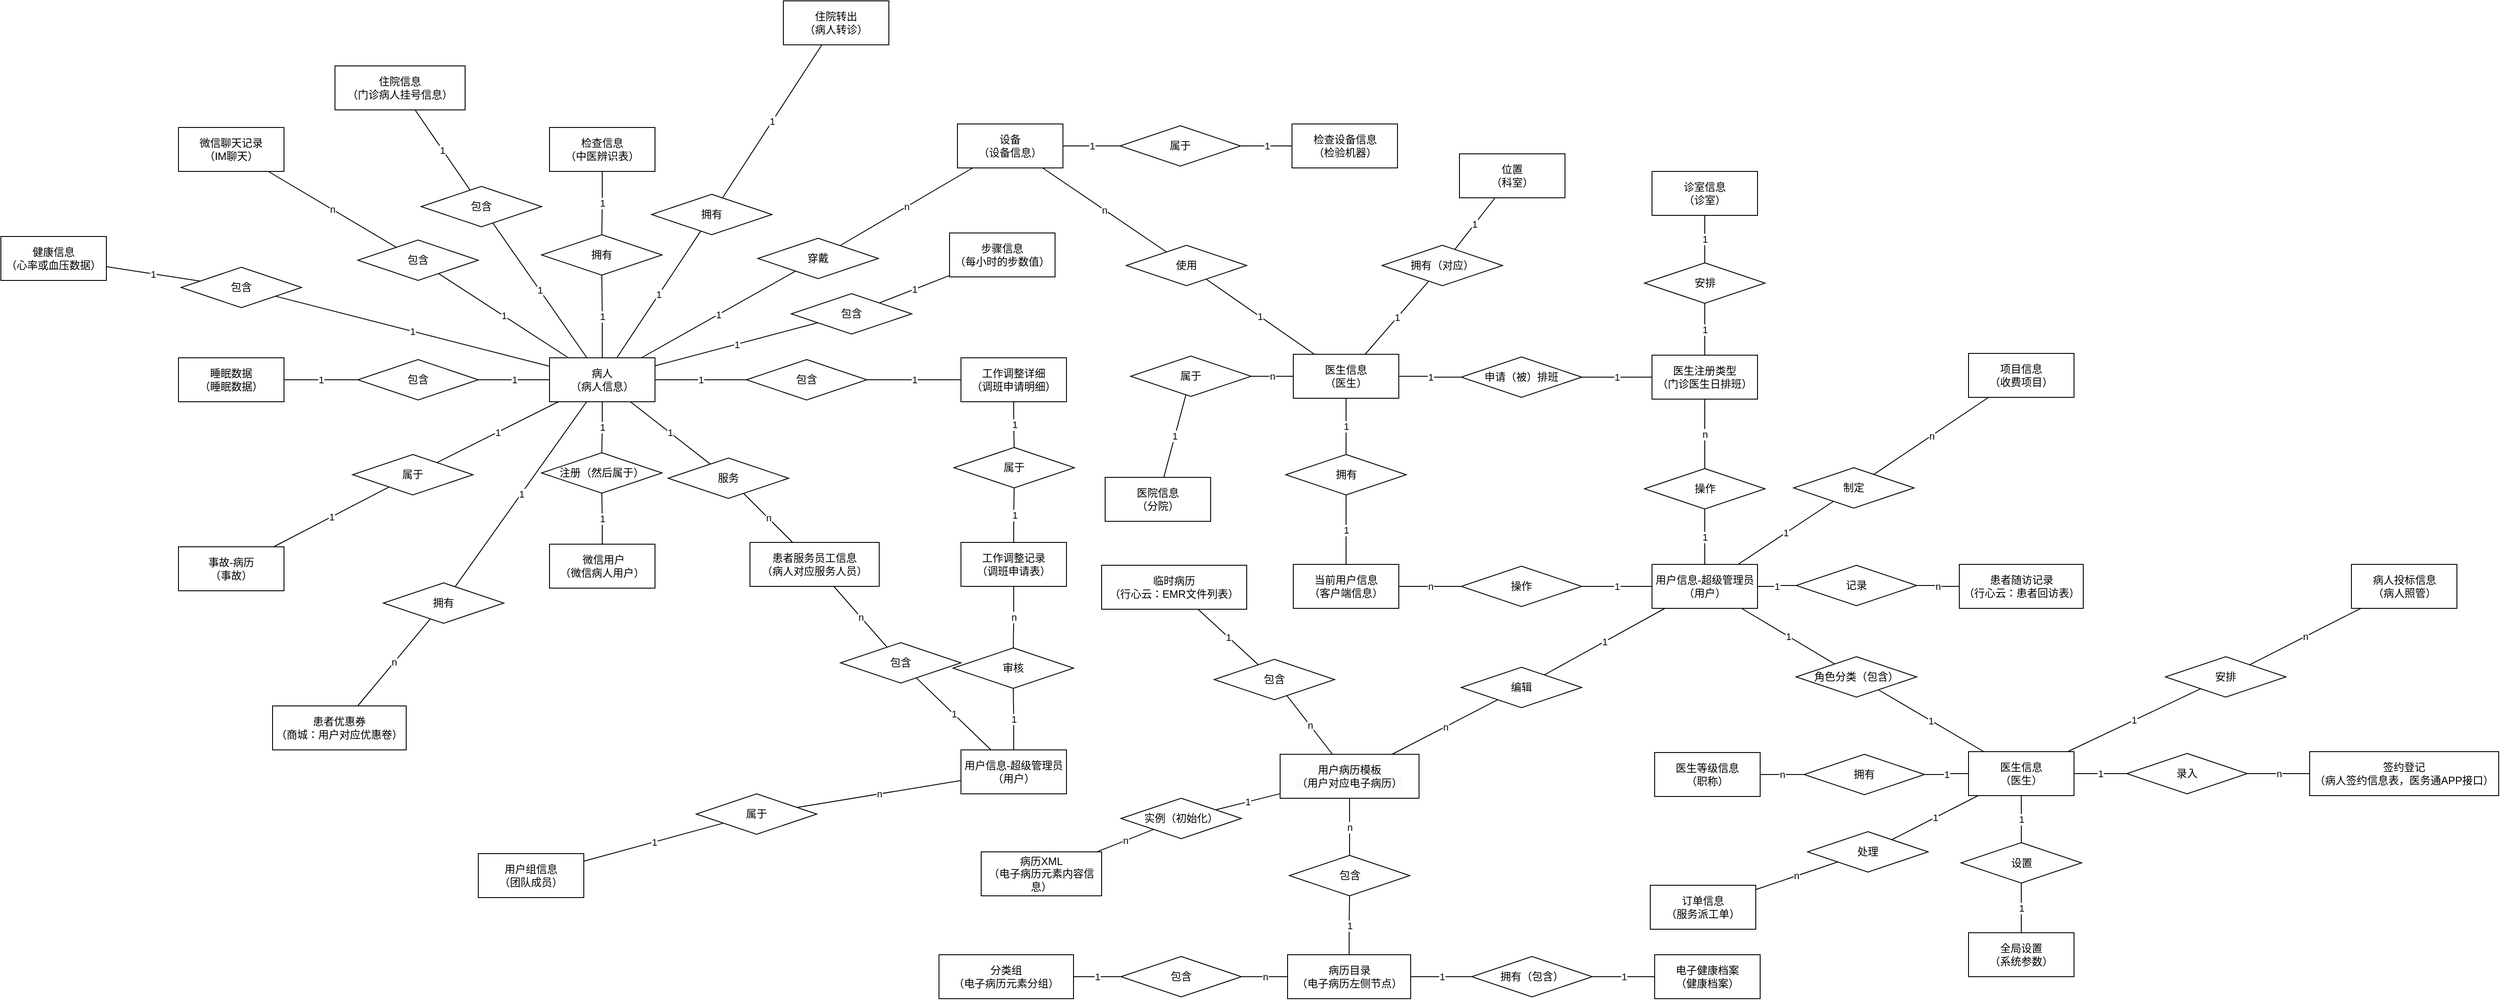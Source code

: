 <mxfile version="24.7.4">
  <diagram name="第 1 页" id="78033s9l0AK3vR_pznim">
    <mxGraphModel dx="4555" dy="3016" grid="0" gridSize="10" guides="1" tooltips="1" connect="1" arrows="1" fold="1" page="1" pageScale="1" pageWidth="827" pageHeight="1169" math="0" shadow="0">
      <root>
        <mxCell id="0" />
        <mxCell id="1" parent="0" />
        <mxCell id="rbatr0RZPFqrajTzZ2mt-5" value="1" style="edgeStyle=orthogonalEdgeStyle;rounded=0;orthogonalLoop=1;jettySize=auto;html=1;endArrow=none;endFill=0;" parent="1" source="rbatr0RZPFqrajTzZ2mt-1" target="rbatr0RZPFqrajTzZ2mt-4" edge="1">
          <mxGeometry relative="1" as="geometry" />
        </mxCell>
        <mxCell id="rbatr0RZPFqrajTzZ2mt-10" value="1" style="edgeStyle=orthogonalEdgeStyle;rounded=0;orthogonalLoop=1;jettySize=auto;html=1;endArrow=none;endFill=0;" parent="1" source="rbatr0RZPFqrajTzZ2mt-1" target="rbatr0RZPFqrajTzZ2mt-9" edge="1">
          <mxGeometry relative="1" as="geometry" />
        </mxCell>
        <mxCell id="rbatr0RZPFqrajTzZ2mt-14" value="1" style="edgeStyle=orthogonalEdgeStyle;rounded=0;orthogonalLoop=1;jettySize=auto;html=1;endArrow=none;endFill=0;" parent="1" source="rbatr0RZPFqrajTzZ2mt-1" target="rbatr0RZPFqrajTzZ2mt-13" edge="1">
          <mxGeometry relative="1" as="geometry" />
        </mxCell>
        <mxCell id="rbatr0RZPFqrajTzZ2mt-19" value="1" style="rounded=0;orthogonalLoop=1;jettySize=auto;html=1;endArrow=none;endFill=0;" parent="1" source="rbatr0RZPFqrajTzZ2mt-1" target="rbatr0RZPFqrajTzZ2mt-18" edge="1">
          <mxGeometry relative="1" as="geometry" />
        </mxCell>
        <mxCell id="5QvbpYxqVvDE7Awgv5K5-99" value="1" style="rounded=0;orthogonalLoop=1;jettySize=auto;html=1;endArrow=none;endFill=0;" edge="1" parent="1" source="rbatr0RZPFqrajTzZ2mt-1" target="5QvbpYxqVvDE7Awgv5K5-98">
          <mxGeometry relative="1" as="geometry" />
        </mxCell>
        <mxCell id="rbatr0RZPFqrajTzZ2mt-1" value="&lt;div&gt;&lt;span style=&quot;background-color: initial;&quot;&gt;医生信息&lt;/span&gt;&lt;/div&gt;&lt;div&gt;（医生）&lt;/div&gt;" style="rounded=0;whiteSpace=wrap;html=1;" parent="1" vertex="1">
          <mxGeometry x="-681" y="-711" width="120" height="50" as="geometry" />
        </mxCell>
        <mxCell id="rbatr0RZPFqrajTzZ2mt-3" value="签约登记&lt;div&gt;（病人签约信息表，医务通APP接口）&lt;/div&gt;" style="rounded=0;whiteSpace=wrap;html=1;" parent="1" vertex="1">
          <mxGeometry x="-293" y="-711" width="215" height="50" as="geometry" />
        </mxCell>
        <mxCell id="rbatr0RZPFqrajTzZ2mt-6" value="n" style="edgeStyle=orthogonalEdgeStyle;rounded=0;orthogonalLoop=1;jettySize=auto;html=1;endArrow=none;endFill=0;" parent="1" source="rbatr0RZPFqrajTzZ2mt-4" target="rbatr0RZPFqrajTzZ2mt-3" edge="1">
          <mxGeometry relative="1" as="geometry" />
        </mxCell>
        <mxCell id="rbatr0RZPFqrajTzZ2mt-4" value="录入" style="rhombus;whiteSpace=wrap;html=1;" parent="1" vertex="1">
          <mxGeometry x="-501" y="-709" width="137" height="46" as="geometry" />
        </mxCell>
        <mxCell id="rbatr0RZPFqrajTzZ2mt-8" value="全局设置&lt;div&gt;（系统参数）&lt;/div&gt;" style="rounded=0;whiteSpace=wrap;html=1;" parent="1" vertex="1">
          <mxGeometry x="-681" y="-505" width="120" height="50" as="geometry" />
        </mxCell>
        <mxCell id="rbatr0RZPFqrajTzZ2mt-11" value="1" style="edgeStyle=orthogonalEdgeStyle;rounded=0;orthogonalLoop=1;jettySize=auto;html=1;endArrow=none;endFill=0;" parent="1" source="rbatr0RZPFqrajTzZ2mt-9" target="rbatr0RZPFqrajTzZ2mt-8" edge="1">
          <mxGeometry relative="1" as="geometry" />
        </mxCell>
        <mxCell id="rbatr0RZPFqrajTzZ2mt-9" value="设置" style="rhombus;whiteSpace=wrap;html=1;" parent="1" vertex="1">
          <mxGeometry x="-689.5" y="-607.5" width="137" height="46" as="geometry" />
        </mxCell>
        <mxCell id="rbatr0RZPFqrajTzZ2mt-12" value="医生等级信息&lt;div&gt;（职称）&lt;/div&gt;" style="rounded=0;whiteSpace=wrap;html=1;" parent="1" vertex="1">
          <mxGeometry x="-1038" y="-710" width="120" height="50" as="geometry" />
        </mxCell>
        <mxCell id="rbatr0RZPFqrajTzZ2mt-15" value="n" style="edgeStyle=orthogonalEdgeStyle;rounded=0;orthogonalLoop=1;jettySize=auto;html=1;endArrow=none;endFill=0;" parent="1" source="rbatr0RZPFqrajTzZ2mt-13" target="rbatr0RZPFqrajTzZ2mt-12" edge="1">
          <mxGeometry relative="1" as="geometry" />
        </mxCell>
        <mxCell id="rbatr0RZPFqrajTzZ2mt-13" value="拥有" style="rhombus;whiteSpace=wrap;html=1;" parent="1" vertex="1">
          <mxGeometry x="-868" y="-708" width="137" height="46" as="geometry" />
        </mxCell>
        <mxCell id="rbatr0RZPFqrajTzZ2mt-20" value="n" style="rounded=0;orthogonalLoop=1;jettySize=auto;html=1;endArrow=none;endFill=0;" parent="1" source="rbatr0RZPFqrajTzZ2mt-17" target="rbatr0RZPFqrajTzZ2mt-18" edge="1">
          <mxGeometry relative="1" as="geometry" />
        </mxCell>
        <mxCell id="rbatr0RZPFqrajTzZ2mt-17" value="病人投标信息&lt;div&gt;（病人照管）&lt;/div&gt;" style="rounded=0;whiteSpace=wrap;html=1;" parent="1" vertex="1">
          <mxGeometry x="-245.5" y="-924" width="120" height="50" as="geometry" />
        </mxCell>
        <mxCell id="rbatr0RZPFqrajTzZ2mt-18" value="安排" style="rhombus;whiteSpace=wrap;html=1;" parent="1" vertex="1">
          <mxGeometry x="-457" y="-819" width="137" height="46" as="geometry" />
        </mxCell>
        <mxCell id="rbatr0RZPFqrajTzZ2mt-23" value="1" style="rounded=0;orthogonalLoop=1;jettySize=auto;html=1;endArrow=none;endFill=0;" parent="1" source="rbatr0RZPFqrajTzZ2mt-21" target="rbatr0RZPFqrajTzZ2mt-22" edge="1">
          <mxGeometry relative="1" as="geometry" />
        </mxCell>
        <mxCell id="rbatr0RZPFqrajTzZ2mt-27" value="1" style="edgeStyle=orthogonalEdgeStyle;rounded=0;orthogonalLoop=1;jettySize=auto;html=1;endArrow=none;endFill=0;" parent="1" source="rbatr0RZPFqrajTzZ2mt-21" target="rbatr0RZPFqrajTzZ2mt-26" edge="1">
          <mxGeometry relative="1" as="geometry" />
        </mxCell>
        <mxCell id="rbatr0RZPFqrajTzZ2mt-35" value="1" style="edgeStyle=orthogonalEdgeStyle;rounded=0;orthogonalLoop=1;jettySize=auto;html=1;endArrow=none;endFill=0;" parent="1" source="rbatr0RZPFqrajTzZ2mt-21" target="rbatr0RZPFqrajTzZ2mt-34" edge="1">
          <mxGeometry relative="1" as="geometry" />
        </mxCell>
        <mxCell id="rbatr0RZPFqrajTzZ2mt-47" value="1" style="rounded=0;orthogonalLoop=1;jettySize=auto;html=1;endArrow=none;endFill=0;" parent="1" source="rbatr0RZPFqrajTzZ2mt-21" target="rbatr0RZPFqrajTzZ2mt-46" edge="1">
          <mxGeometry relative="1" as="geometry" />
        </mxCell>
        <mxCell id="rbatr0RZPFqrajTzZ2mt-51" value="1" style="rounded=0;orthogonalLoop=1;jettySize=auto;html=1;endArrow=none;endFill=0;" parent="1" source="rbatr0RZPFqrajTzZ2mt-21" target="rbatr0RZPFqrajTzZ2mt-50" edge="1">
          <mxGeometry relative="1" as="geometry" />
        </mxCell>
        <mxCell id="rbatr0RZPFqrajTzZ2mt-68" value="1" style="edgeStyle=orthogonalEdgeStyle;rounded=0;orthogonalLoop=1;jettySize=auto;html=1;endArrow=none;endFill=0;" parent="1" source="rbatr0RZPFqrajTzZ2mt-21" target="rbatr0RZPFqrajTzZ2mt-67" edge="1">
          <mxGeometry relative="1" as="geometry" />
        </mxCell>
        <mxCell id="rbatr0RZPFqrajTzZ2mt-21" value="用户信息-超级管理员&lt;div&gt;（用户）&lt;/div&gt;" style="rounded=0;whiteSpace=wrap;html=1;" parent="1" vertex="1">
          <mxGeometry x="-1041" y="-924" width="120" height="50" as="geometry" />
        </mxCell>
        <mxCell id="rbatr0RZPFqrajTzZ2mt-24" value="1" style="rounded=0;orthogonalLoop=1;jettySize=auto;html=1;endArrow=none;endFill=0;" parent="1" source="rbatr0RZPFqrajTzZ2mt-22" target="rbatr0RZPFqrajTzZ2mt-1" edge="1">
          <mxGeometry relative="1" as="geometry" />
        </mxCell>
        <mxCell id="rbatr0RZPFqrajTzZ2mt-22" value="角色分类（包含）" style="rhombus;whiteSpace=wrap;html=1;" parent="1" vertex="1">
          <mxGeometry x="-877" y="-819" width="137" height="46" as="geometry" />
        </mxCell>
        <mxCell id="rbatr0RZPFqrajTzZ2mt-28" value="n" style="edgeStyle=orthogonalEdgeStyle;rounded=0;orthogonalLoop=1;jettySize=auto;html=1;endArrow=none;endFill=0;" parent="1" source="rbatr0RZPFqrajTzZ2mt-25" target="rbatr0RZPFqrajTzZ2mt-26" edge="1">
          <mxGeometry relative="1" as="geometry" />
        </mxCell>
        <mxCell id="rbatr0RZPFqrajTzZ2mt-25" value="当前用户信息&lt;div&gt;（客户端信息）&lt;/div&gt;" style="rounded=0;whiteSpace=wrap;html=1;" parent="1" vertex="1">
          <mxGeometry x="-1449" y="-924" width="120" height="50" as="geometry" />
        </mxCell>
        <mxCell id="rbatr0RZPFqrajTzZ2mt-26" value="操作" style="rhombus;whiteSpace=wrap;html=1;" parent="1" vertex="1">
          <mxGeometry x="-1258" y="-922" width="137" height="46" as="geometry" />
        </mxCell>
        <mxCell id="rbatr0RZPFqrajTzZ2mt-31" value="1" style="edgeStyle=orthogonalEdgeStyle;rounded=0;orthogonalLoop=1;jettySize=auto;html=1;endArrow=none;endFill=0;" parent="1" source="rbatr0RZPFqrajTzZ2mt-29" target="rbatr0RZPFqrajTzZ2mt-30" edge="1">
          <mxGeometry relative="1" as="geometry" />
        </mxCell>
        <mxCell id="rbatr0RZPFqrajTzZ2mt-38" value="1" style="edgeStyle=orthogonalEdgeStyle;rounded=0;orthogonalLoop=1;jettySize=auto;html=1;endArrow=none;endFill=0;" parent="1" source="rbatr0RZPFqrajTzZ2mt-29" target="rbatr0RZPFqrajTzZ2mt-37" edge="1">
          <mxGeometry relative="1" as="geometry" />
        </mxCell>
        <mxCell id="5QvbpYxqVvDE7Awgv5K5-29" value="1" style="rounded=0;orthogonalLoop=1;jettySize=auto;html=1;endArrow=none;endFill=0;" edge="1" parent="1" source="rbatr0RZPFqrajTzZ2mt-29" target="5QvbpYxqVvDE7Awgv5K5-28">
          <mxGeometry relative="1" as="geometry" />
        </mxCell>
        <mxCell id="5QvbpYxqVvDE7Awgv5K5-65" value="1" style="rounded=0;orthogonalLoop=1;jettySize=auto;html=1;endArrow=none;endFill=0;" edge="1" parent="1" source="rbatr0RZPFqrajTzZ2mt-29" target="5QvbpYxqVvDE7Awgv5K5-64">
          <mxGeometry relative="1" as="geometry" />
        </mxCell>
        <mxCell id="rbatr0RZPFqrajTzZ2mt-29" value="&lt;div&gt;&lt;span style=&quot;background-color: initial;&quot;&gt;医生信息&lt;/span&gt;&lt;/div&gt;&lt;div&gt;（医生）&lt;/div&gt;" style="rounded=0;whiteSpace=wrap;html=1;" parent="1" vertex="1">
          <mxGeometry x="-1449" y="-1163" width="120" height="50" as="geometry" />
        </mxCell>
        <mxCell id="rbatr0RZPFqrajTzZ2mt-32" value="1" style="edgeStyle=orthogonalEdgeStyle;rounded=0;orthogonalLoop=1;jettySize=auto;html=1;endArrow=none;endFill=0;" parent="1" source="rbatr0RZPFqrajTzZ2mt-30" target="rbatr0RZPFqrajTzZ2mt-25" edge="1">
          <mxGeometry relative="1" as="geometry" />
        </mxCell>
        <mxCell id="rbatr0RZPFqrajTzZ2mt-30" value="拥有" style="rhombus;whiteSpace=wrap;html=1;" parent="1" vertex="1">
          <mxGeometry x="-1457.5" y="-1049" width="137" height="46" as="geometry" />
        </mxCell>
        <mxCell id="rbatr0RZPFqrajTzZ2mt-36" value="n" style="edgeStyle=orthogonalEdgeStyle;rounded=0;orthogonalLoop=1;jettySize=auto;html=1;endArrow=none;endFill=0;" parent="1" source="rbatr0RZPFqrajTzZ2mt-33" target="rbatr0RZPFqrajTzZ2mt-34" edge="1">
          <mxGeometry relative="1" as="geometry" />
        </mxCell>
        <mxCell id="rbatr0RZPFqrajTzZ2mt-40" value="1" style="edgeStyle=orthogonalEdgeStyle;rounded=0;orthogonalLoop=1;jettySize=auto;html=1;endArrow=none;endFill=0;" parent="1" source="rbatr0RZPFqrajTzZ2mt-33" target="rbatr0RZPFqrajTzZ2mt-37" edge="1">
          <mxGeometry relative="1" as="geometry" />
        </mxCell>
        <mxCell id="rbatr0RZPFqrajTzZ2mt-43" value="1" style="edgeStyle=orthogonalEdgeStyle;rounded=0;orthogonalLoop=1;jettySize=auto;html=1;endArrow=none;endFill=0;" parent="1" source="rbatr0RZPFqrajTzZ2mt-33" target="rbatr0RZPFqrajTzZ2mt-42" edge="1">
          <mxGeometry relative="1" as="geometry" />
        </mxCell>
        <mxCell id="rbatr0RZPFqrajTzZ2mt-33" value="医生注册类型&lt;div&gt;（门诊医生日排班）&lt;/div&gt;" style="rounded=0;whiteSpace=wrap;html=1;" parent="1" vertex="1">
          <mxGeometry x="-1041" y="-1162" width="120" height="50" as="geometry" />
        </mxCell>
        <mxCell id="rbatr0RZPFqrajTzZ2mt-34" value="操作" style="rhombus;whiteSpace=wrap;html=1;" parent="1" vertex="1">
          <mxGeometry x="-1049.5" y="-1033" width="137" height="46" as="geometry" />
        </mxCell>
        <mxCell id="rbatr0RZPFqrajTzZ2mt-37" value="申请（被）排班" style="rhombus;whiteSpace=wrap;html=1;" parent="1" vertex="1">
          <mxGeometry x="-1258" y="-1160" width="137" height="46" as="geometry" />
        </mxCell>
        <mxCell id="rbatr0RZPFqrajTzZ2mt-44" value="1" style="edgeStyle=orthogonalEdgeStyle;rounded=0;orthogonalLoop=1;jettySize=auto;html=1;endArrow=none;endFill=0;" parent="1" source="rbatr0RZPFqrajTzZ2mt-41" target="rbatr0RZPFqrajTzZ2mt-42" edge="1">
          <mxGeometry relative="1" as="geometry" />
        </mxCell>
        <mxCell id="rbatr0RZPFqrajTzZ2mt-41" value="诊室信息&lt;div&gt;（诊室）&lt;/div&gt;" style="rounded=0;whiteSpace=wrap;html=1;" parent="1" vertex="1">
          <mxGeometry x="-1041" y="-1371" width="120" height="50" as="geometry" />
        </mxCell>
        <mxCell id="rbatr0RZPFqrajTzZ2mt-42" value="安排" style="rhombus;whiteSpace=wrap;html=1;" parent="1" vertex="1">
          <mxGeometry x="-1049.5" y="-1267" width="137" height="46" as="geometry" />
        </mxCell>
        <mxCell id="rbatr0RZPFqrajTzZ2mt-48" value="n" style="rounded=0;orthogonalLoop=1;jettySize=auto;html=1;endArrow=none;endFill=0;" parent="1" source="rbatr0RZPFqrajTzZ2mt-45" target="rbatr0RZPFqrajTzZ2mt-46" edge="1">
          <mxGeometry relative="1" as="geometry" />
        </mxCell>
        <mxCell id="rbatr0RZPFqrajTzZ2mt-45" value=" 项目信息&lt;div&gt;（收费项目）&lt;/div&gt;" style="rounded=0;whiteSpace=wrap;html=1;" parent="1" vertex="1">
          <mxGeometry x="-681" y="-1164" width="120" height="50" as="geometry" />
        </mxCell>
        <mxCell id="rbatr0RZPFqrajTzZ2mt-46" value="制定" style="rhombus;whiteSpace=wrap;html=1;" parent="1" vertex="1">
          <mxGeometry x="-880" y="-1034" width="137" height="46" as="geometry" />
        </mxCell>
        <mxCell id="rbatr0RZPFqrajTzZ2mt-57" value="n" style="edgeStyle=orthogonalEdgeStyle;rounded=0;orthogonalLoop=1;jettySize=auto;html=1;endArrow=none;endFill=0;" parent="1" source="rbatr0RZPFqrajTzZ2mt-49" target="rbatr0RZPFqrajTzZ2mt-55" edge="1">
          <mxGeometry relative="1" as="geometry" />
        </mxCell>
        <mxCell id="5QvbpYxqVvDE7Awgv5K5-69" value="1" style="rounded=0;orthogonalLoop=1;jettySize=auto;html=1;endArrow=none;endFill=0;" edge="1" parent="1" source="rbatr0RZPFqrajTzZ2mt-49" target="5QvbpYxqVvDE7Awgv5K5-68">
          <mxGeometry relative="1" as="geometry" />
        </mxCell>
        <mxCell id="rbatr0RZPFqrajTzZ2mt-49" value="&lt;br&gt;&lt;span style=&quot;color: rgb(0, 0, 0); font-family: Helvetica; font-size: 12px; font-style: normal; font-variant-ligatures: normal; font-variant-caps: normal; font-weight: 400; letter-spacing: normal; orphans: 2; text-align: center; text-indent: 0px; text-transform: none; widows: 2; word-spacing: 0px; -webkit-text-stroke-width: 0px; white-space: normal; background-color: rgb(251, 251, 251); text-decoration-thickness: initial; text-decoration-style: initial; text-decoration-color: initial; display: inline !important; float: none;&quot;&gt;&lt;br&gt;&lt;/span&gt;&lt;div&gt;&lt;span style=&quot;color: rgb(0, 0, 0); font-family: Helvetica; font-size: 12px; font-style: normal; font-variant-ligatures: normal; font-variant-caps: normal; font-weight: 400; letter-spacing: normal; orphans: 2; text-align: center; text-indent: 0px; text-transform: none; widows: 2; word-spacing: 0px; -webkit-text-stroke-width: 0px; white-space: normal; background-color: rgb(251, 251, 251); text-decoration-thickness: initial; text-decoration-style: initial; text-decoration-color: initial; display: inline !important; float: none;&quot;&gt;用户病历模板&lt;/span&gt;&lt;div style=&quot;forced-color-adjust: none; color: rgb(0, 0, 0); font-family: Helvetica; font-size: 12px; font-style: normal; font-variant-ligatures: normal; font-variant-caps: normal; font-weight: 400; letter-spacing: normal; orphans: 2; text-align: center; text-indent: 0px; text-transform: none; widows: 2; word-spacing: 0px; -webkit-text-stroke-width: 0px; white-space: normal; background-color: rgb(251, 251, 251); text-decoration-thickness: initial; text-decoration-style: initial; text-decoration-color: initial;&quot;&gt;（用户对应电子病历）&lt;/div&gt;&lt;br&gt;&lt;br&gt;&lt;/div&gt;" style="rounded=0;whiteSpace=wrap;html=1;" parent="1" vertex="1">
          <mxGeometry x="-1464" y="-708" width="158" height="50" as="geometry" />
        </mxCell>
        <mxCell id="rbatr0RZPFqrajTzZ2mt-52" value="n" style="rounded=0;orthogonalLoop=1;jettySize=auto;html=1;endArrow=none;endFill=0;" parent="1" source="rbatr0RZPFqrajTzZ2mt-50" target="rbatr0RZPFqrajTzZ2mt-49" edge="1">
          <mxGeometry relative="1" as="geometry" />
        </mxCell>
        <mxCell id="rbatr0RZPFqrajTzZ2mt-50" value="编辑" style="rhombus;whiteSpace=wrap;html=1;" parent="1" vertex="1">
          <mxGeometry x="-1258" y="-807" width="137" height="46" as="geometry" />
        </mxCell>
        <mxCell id="rbatr0RZPFqrajTzZ2mt-56" value="1" style="edgeStyle=orthogonalEdgeStyle;rounded=0;orthogonalLoop=1;jettySize=auto;html=1;endArrow=none;endFill=0;" parent="1" source="rbatr0RZPFqrajTzZ2mt-53" target="rbatr0RZPFqrajTzZ2mt-55" edge="1">
          <mxGeometry relative="1" as="geometry" />
        </mxCell>
        <mxCell id="rbatr0RZPFqrajTzZ2mt-64" value="1" style="edgeStyle=orthogonalEdgeStyle;rounded=0;orthogonalLoop=1;jettySize=auto;html=1;endArrow=none;endFill=0;" parent="1" source="rbatr0RZPFqrajTzZ2mt-53" target="rbatr0RZPFqrajTzZ2mt-63" edge="1">
          <mxGeometry relative="1" as="geometry" />
        </mxCell>
        <mxCell id="rbatr0RZPFqrajTzZ2mt-53" value="病历目录&lt;div&gt;（电子病历左侧节点）&lt;/div&gt;" style="rounded=0;whiteSpace=wrap;html=1;" parent="1" vertex="1">
          <mxGeometry x="-1455.5" y="-480" width="140" height="50" as="geometry" />
        </mxCell>
        <mxCell id="rbatr0RZPFqrajTzZ2mt-55" value="包含" style="rhombus;whiteSpace=wrap;html=1;" parent="1" vertex="1">
          <mxGeometry x="-1453.5" y="-593" width="137" height="46" as="geometry" />
        </mxCell>
        <mxCell id="rbatr0RZPFqrajTzZ2mt-60" value="1" style="edgeStyle=orthogonalEdgeStyle;rounded=0;orthogonalLoop=1;jettySize=auto;html=1;endArrow=none;endFill=0;" parent="1" source="rbatr0RZPFqrajTzZ2mt-58" target="rbatr0RZPFqrajTzZ2mt-59" edge="1">
          <mxGeometry relative="1" as="geometry" />
        </mxCell>
        <mxCell id="rbatr0RZPFqrajTzZ2mt-58" value="分类组&lt;div&gt;（电子病历元素分组）&lt;/div&gt;" style="rounded=0;whiteSpace=wrap;html=1;" parent="1" vertex="1">
          <mxGeometry x="-1852" y="-480" width="153" height="50" as="geometry" />
        </mxCell>
        <mxCell id="rbatr0RZPFqrajTzZ2mt-61" value="n" style="edgeStyle=orthogonalEdgeStyle;rounded=0;orthogonalLoop=1;jettySize=auto;html=1;endArrow=none;endFill=0;" parent="1" source="rbatr0RZPFqrajTzZ2mt-59" target="rbatr0RZPFqrajTzZ2mt-53" edge="1">
          <mxGeometry relative="1" as="geometry" />
        </mxCell>
        <mxCell id="rbatr0RZPFqrajTzZ2mt-59" value="包含" style="rhombus;whiteSpace=wrap;html=1;" parent="1" vertex="1">
          <mxGeometry x="-1645" y="-478" width="137" height="46" as="geometry" />
        </mxCell>
        <mxCell id="rbatr0RZPFqrajTzZ2mt-62" value="电子健康档案&lt;div&gt;（健康档案）&lt;/div&gt;" style="rounded=0;whiteSpace=wrap;html=1;" parent="1" vertex="1">
          <mxGeometry x="-1038" y="-480" width="120" height="50" as="geometry" />
        </mxCell>
        <mxCell id="rbatr0RZPFqrajTzZ2mt-65" value="1" style="edgeStyle=orthogonalEdgeStyle;rounded=0;orthogonalLoop=1;jettySize=auto;html=1;endArrow=none;endFill=0;" parent="1" source="rbatr0RZPFqrajTzZ2mt-63" target="rbatr0RZPFqrajTzZ2mt-62" edge="1">
          <mxGeometry relative="1" as="geometry" />
        </mxCell>
        <mxCell id="rbatr0RZPFqrajTzZ2mt-63" value="拥有（包含）" style="rhombus;whiteSpace=wrap;html=1;" parent="1" vertex="1">
          <mxGeometry x="-1246" y="-478" width="137" height="46" as="geometry" />
        </mxCell>
        <mxCell id="rbatr0RZPFqrajTzZ2mt-66" value="患者随访记录&lt;div&gt;（行心云：患者回访表）&lt;/div&gt;" style="rounded=0;whiteSpace=wrap;html=1;" parent="1" vertex="1">
          <mxGeometry x="-691.5" y="-924" width="141" height="50" as="geometry" />
        </mxCell>
        <mxCell id="rbatr0RZPFqrajTzZ2mt-69" value="n" style="edgeStyle=orthogonalEdgeStyle;rounded=0;orthogonalLoop=1;jettySize=auto;html=1;endArrow=none;endFill=0;" parent="1" source="rbatr0RZPFqrajTzZ2mt-67" target="rbatr0RZPFqrajTzZ2mt-66" edge="1">
          <mxGeometry relative="1" as="geometry" />
        </mxCell>
        <mxCell id="rbatr0RZPFqrajTzZ2mt-67" value="记录" style="rhombus;whiteSpace=wrap;html=1;" parent="1" vertex="1">
          <mxGeometry x="-877" y="-923" width="137" height="46" as="geometry" />
        </mxCell>
        <mxCell id="5QvbpYxqVvDE7Awgv5K5-5" value="n" style="edgeStyle=orthogonalEdgeStyle;rounded=0;orthogonalLoop=1;jettySize=auto;html=1;endArrow=none;endFill=0;" edge="1" parent="1" source="5QvbpYxqVvDE7Awgv5K5-1" target="5QvbpYxqVvDE7Awgv5K5-3">
          <mxGeometry relative="1" as="geometry" />
        </mxCell>
        <mxCell id="5QvbpYxqVvDE7Awgv5K5-9" value="1" style="edgeStyle=orthogonalEdgeStyle;rounded=0;orthogonalLoop=1;jettySize=auto;html=1;endArrow=none;endFill=0;" edge="1" parent="1" source="5QvbpYxqVvDE7Awgv5K5-1" target="5QvbpYxqVvDE7Awgv5K5-7">
          <mxGeometry relative="1" as="geometry" />
        </mxCell>
        <mxCell id="5QvbpYxqVvDE7Awgv5K5-1" value="工作调整记录&lt;div&gt;（调班申请表）&lt;br&gt;&lt;/div&gt;" style="rounded=0;whiteSpace=wrap;html=1;" vertex="1" parent="1">
          <mxGeometry x="-1827" y="-949" width="120" height="50" as="geometry" />
        </mxCell>
        <mxCell id="5QvbpYxqVvDE7Awgv5K5-4" value="1" style="edgeStyle=orthogonalEdgeStyle;rounded=0;orthogonalLoop=1;jettySize=auto;html=1;endArrow=none;endFill=0;" edge="1" parent="1" source="5QvbpYxqVvDE7Awgv5K5-2" target="5QvbpYxqVvDE7Awgv5K5-3">
          <mxGeometry relative="1" as="geometry" />
        </mxCell>
        <mxCell id="5QvbpYxqVvDE7Awgv5K5-94" value="n" style="rounded=0;orthogonalLoop=1;jettySize=auto;html=1;endArrow=none;endFill=0;" edge="1" parent="1" source="5QvbpYxqVvDE7Awgv5K5-2" target="5QvbpYxqVvDE7Awgv5K5-93">
          <mxGeometry relative="1" as="geometry" />
        </mxCell>
        <mxCell id="5QvbpYxqVvDE7Awgv5K5-2" value="用户信息-超级管理员&lt;div&gt;（用户）&lt;/div&gt;" style="rounded=0;whiteSpace=wrap;html=1;" vertex="1" parent="1">
          <mxGeometry x="-1827" y="-713" width="120" height="50" as="geometry" />
        </mxCell>
        <mxCell id="5QvbpYxqVvDE7Awgv5K5-3" value="审核" style="rhombus;whiteSpace=wrap;html=1;" vertex="1" parent="1">
          <mxGeometry x="-1836" y="-829" width="137" height="46" as="geometry" />
        </mxCell>
        <mxCell id="5QvbpYxqVvDE7Awgv5K5-8" value="1" style="edgeStyle=orthogonalEdgeStyle;rounded=0;orthogonalLoop=1;jettySize=auto;html=1;endArrow=none;endFill=0;" edge="1" parent="1" source="5QvbpYxqVvDE7Awgv5K5-6" target="5QvbpYxqVvDE7Awgv5K5-7">
          <mxGeometry relative="1" as="geometry" />
        </mxCell>
        <mxCell id="5QvbpYxqVvDE7Awgv5K5-12" value="1" style="edgeStyle=orthogonalEdgeStyle;rounded=0;orthogonalLoop=1;jettySize=auto;html=1;endArrow=none;endFill=0;" edge="1" parent="1" source="5QvbpYxqVvDE7Awgv5K5-6" target="5QvbpYxqVvDE7Awgv5K5-11">
          <mxGeometry relative="1" as="geometry" />
        </mxCell>
        <mxCell id="5QvbpYxqVvDE7Awgv5K5-6" value="工作调整详细&lt;div&gt;（调班申请明细）&lt;/div&gt;" style="rounded=0;whiteSpace=wrap;html=1;" vertex="1" parent="1">
          <mxGeometry x="-1827" y="-1159" width="120" height="50" as="geometry" />
        </mxCell>
        <mxCell id="5QvbpYxqVvDE7Awgv5K5-7" value="属于" style="rhombus;whiteSpace=wrap;html=1;" vertex="1" parent="1">
          <mxGeometry x="-1835" y="-1057" width="137" height="46" as="geometry" />
        </mxCell>
        <mxCell id="5QvbpYxqVvDE7Awgv5K5-13" value="1" style="edgeStyle=orthogonalEdgeStyle;rounded=0;orthogonalLoop=1;jettySize=auto;html=1;endArrow=none;endFill=0;" edge="1" parent="1" source="5QvbpYxqVvDE7Awgv5K5-10" target="5QvbpYxqVvDE7Awgv5K5-11">
          <mxGeometry relative="1" as="geometry" />
        </mxCell>
        <mxCell id="5QvbpYxqVvDE7Awgv5K5-17" value="1" style="edgeStyle=orthogonalEdgeStyle;rounded=0;orthogonalLoop=1;jettySize=auto;html=1;endArrow=none;endFill=0;" edge="1" parent="1" source="5QvbpYxqVvDE7Awgv5K5-10" target="5QvbpYxqVvDE7Awgv5K5-15">
          <mxGeometry relative="1" as="geometry" />
        </mxCell>
        <mxCell id="5QvbpYxqVvDE7Awgv5K5-21" value="1" style="edgeStyle=orthogonalEdgeStyle;rounded=0;orthogonalLoop=1;jettySize=auto;html=1;endArrow=none;endFill=0;" edge="1" parent="1" source="5QvbpYxqVvDE7Awgv5K5-10" target="5QvbpYxqVvDE7Awgv5K5-19">
          <mxGeometry relative="1" as="geometry" />
        </mxCell>
        <mxCell id="5QvbpYxqVvDE7Awgv5K5-25" value="1" style="rounded=0;orthogonalLoop=1;jettySize=auto;html=1;endArrow=none;endFill=0;" edge="1" parent="1" source="5QvbpYxqVvDE7Awgv5K5-10" target="5QvbpYxqVvDE7Awgv5K5-24">
          <mxGeometry relative="1" as="geometry" />
        </mxCell>
        <mxCell id="5QvbpYxqVvDE7Awgv5K5-33" value="1" style="edgeStyle=orthogonalEdgeStyle;rounded=0;orthogonalLoop=1;jettySize=auto;html=1;endArrow=none;endFill=0;" edge="1" parent="1" source="5QvbpYxqVvDE7Awgv5K5-10" target="5QvbpYxqVvDE7Awgv5K5-31">
          <mxGeometry relative="1" as="geometry" />
        </mxCell>
        <mxCell id="5QvbpYxqVvDE7Awgv5K5-40" value="1" style="rounded=0;orthogonalLoop=1;jettySize=auto;html=1;endArrow=none;endFill=0;" edge="1" parent="1" source="5QvbpYxqVvDE7Awgv5K5-10" target="5QvbpYxqVvDE7Awgv5K5-39">
          <mxGeometry relative="1" as="geometry" />
        </mxCell>
        <mxCell id="5QvbpYxqVvDE7Awgv5K5-47" value="1" style="rounded=0;orthogonalLoop=1;jettySize=auto;html=1;endArrow=none;endFill=0;" edge="1" parent="1" source="5QvbpYxqVvDE7Awgv5K5-10" target="5QvbpYxqVvDE7Awgv5K5-46">
          <mxGeometry relative="1" as="geometry" />
        </mxCell>
        <mxCell id="5QvbpYxqVvDE7Awgv5K5-54" value="1" style="rounded=0;orthogonalLoop=1;jettySize=auto;html=1;endArrow=none;endFill=0;" edge="1" parent="1" source="5QvbpYxqVvDE7Awgv5K5-10" target="5QvbpYxqVvDE7Awgv5K5-52">
          <mxGeometry relative="1" as="geometry" />
        </mxCell>
        <mxCell id="5QvbpYxqVvDE7Awgv5K5-61" value="1" style="rounded=0;orthogonalLoop=1;jettySize=auto;html=1;endArrow=none;endFill=0;" edge="1" parent="1" source="5QvbpYxqVvDE7Awgv5K5-10" target="5QvbpYxqVvDE7Awgv5K5-60">
          <mxGeometry relative="1" as="geometry" />
        </mxCell>
        <mxCell id="5QvbpYxqVvDE7Awgv5K5-73" value="1" style="rounded=0;orthogonalLoop=1;jettySize=auto;html=1;endArrow=none;endFill=0;" edge="1" parent="1" source="5QvbpYxqVvDE7Awgv5K5-10" target="5QvbpYxqVvDE7Awgv5K5-72">
          <mxGeometry relative="1" as="geometry" />
        </mxCell>
        <mxCell id="5QvbpYxqVvDE7Awgv5K5-82" value="1" style="rounded=0;orthogonalLoop=1;jettySize=auto;html=1;endArrow=none;endFill=0;" edge="1" parent="1" source="5QvbpYxqVvDE7Awgv5K5-10" target="5QvbpYxqVvDE7Awgv5K5-81">
          <mxGeometry relative="1" as="geometry" />
        </mxCell>
        <mxCell id="5QvbpYxqVvDE7Awgv5K5-86" value="1" style="rounded=0;orthogonalLoop=1;jettySize=auto;html=1;endArrow=none;endFill=0;" edge="1" parent="1" source="5QvbpYxqVvDE7Awgv5K5-10" target="5QvbpYxqVvDE7Awgv5K5-85">
          <mxGeometry relative="1" as="geometry" />
        </mxCell>
        <mxCell id="5QvbpYxqVvDE7Awgv5K5-91" value="1" style="rounded=0;orthogonalLoop=1;jettySize=auto;html=1;endArrow=none;endFill=0;" edge="1" parent="1" source="5QvbpYxqVvDE7Awgv5K5-10" target="5QvbpYxqVvDE7Awgv5K5-89">
          <mxGeometry relative="1" as="geometry" />
        </mxCell>
        <mxCell id="5QvbpYxqVvDE7Awgv5K5-10" value="病人&lt;div&gt;（病人信息）&lt;/div&gt;" style="rounded=0;whiteSpace=wrap;html=1;" vertex="1" parent="1">
          <mxGeometry x="-2295" y="-1159" width="120" height="50" as="geometry" />
        </mxCell>
        <mxCell id="5QvbpYxqVvDE7Awgv5K5-11" value="包含" style="rhombus;whiteSpace=wrap;html=1;" vertex="1" parent="1">
          <mxGeometry x="-2071" y="-1157" width="137" height="46" as="geometry" />
        </mxCell>
        <mxCell id="5QvbpYxqVvDE7Awgv5K5-16" value="1" style="edgeStyle=orthogonalEdgeStyle;rounded=0;orthogonalLoop=1;jettySize=auto;html=1;endArrow=none;endFill=0;" edge="1" parent="1" source="5QvbpYxqVvDE7Awgv5K5-14" target="5QvbpYxqVvDE7Awgv5K5-15">
          <mxGeometry relative="1" as="geometry" />
        </mxCell>
        <mxCell id="5QvbpYxqVvDE7Awgv5K5-14" value="&amp;nbsp;微信用户&lt;div&gt;（微信病人用户）&lt;/div&gt;" style="rounded=0;whiteSpace=wrap;html=1;" vertex="1" parent="1">
          <mxGeometry x="-2295" y="-947" width="120" height="50" as="geometry" />
        </mxCell>
        <mxCell id="5QvbpYxqVvDE7Awgv5K5-15" value="注册（然后属于）" style="rhombus;whiteSpace=wrap;html=1;" vertex="1" parent="1">
          <mxGeometry x="-2304" y="-1051" width="137" height="46" as="geometry" />
        </mxCell>
        <mxCell id="5QvbpYxqVvDE7Awgv5K5-20" value="1" style="edgeStyle=orthogonalEdgeStyle;rounded=0;orthogonalLoop=1;jettySize=auto;html=1;endArrow=none;endFill=0;" edge="1" parent="1" source="5QvbpYxqVvDE7Awgv5K5-18" target="5QvbpYxqVvDE7Awgv5K5-19">
          <mxGeometry relative="1" as="geometry" />
        </mxCell>
        <mxCell id="5QvbpYxqVvDE7Awgv5K5-18" value="检查信息&lt;div&gt;（中医辨识表）&lt;/div&gt;" style="rounded=0;whiteSpace=wrap;html=1;" vertex="1" parent="1">
          <mxGeometry x="-2295" y="-1421" width="120" height="50" as="geometry" />
        </mxCell>
        <mxCell id="5QvbpYxqVvDE7Awgv5K5-19" value="拥有" style="rhombus;whiteSpace=wrap;html=1;" vertex="1" parent="1">
          <mxGeometry x="-2304" y="-1299" width="137" height="46" as="geometry" />
        </mxCell>
        <mxCell id="5QvbpYxqVvDE7Awgv5K5-30" value="n" style="rounded=0;orthogonalLoop=1;jettySize=auto;html=1;endArrow=none;endFill=0;" edge="1" parent="1" source="5QvbpYxqVvDE7Awgv5K5-22" target="5QvbpYxqVvDE7Awgv5K5-28">
          <mxGeometry relative="1" as="geometry" />
        </mxCell>
        <mxCell id="5QvbpYxqVvDE7Awgv5K5-36" value="1" style="edgeStyle=orthogonalEdgeStyle;rounded=0;orthogonalLoop=1;jettySize=auto;html=1;endArrow=none;endFill=0;" edge="1" parent="1" source="5QvbpYxqVvDE7Awgv5K5-22" target="5QvbpYxqVvDE7Awgv5K5-35">
          <mxGeometry relative="1" as="geometry" />
        </mxCell>
        <mxCell id="5QvbpYxqVvDE7Awgv5K5-22" value="设备&lt;div&gt;（设备信息）&lt;/div&gt;" style="rounded=0;whiteSpace=wrap;html=1;" vertex="1" parent="1">
          <mxGeometry x="-1831" y="-1425" width="120" height="50" as="geometry" />
        </mxCell>
        <mxCell id="5QvbpYxqVvDE7Awgv5K5-32" value="1" style="edgeStyle=orthogonalEdgeStyle;rounded=0;orthogonalLoop=1;jettySize=auto;html=1;endArrow=none;endFill=0;" edge="1" parent="1" source="5QvbpYxqVvDE7Awgv5K5-23" target="5QvbpYxqVvDE7Awgv5K5-31">
          <mxGeometry relative="1" as="geometry" />
        </mxCell>
        <mxCell id="5QvbpYxqVvDE7Awgv5K5-23" value="睡眠数据&lt;br&gt;&lt;div&gt;（睡眠数据）&lt;/div&gt;" style="rounded=0;whiteSpace=wrap;html=1;" vertex="1" parent="1">
          <mxGeometry x="-2717" y="-1159" width="120" height="50" as="geometry" />
        </mxCell>
        <mxCell id="5QvbpYxqVvDE7Awgv5K5-27" value="n" style="rounded=0;orthogonalLoop=1;jettySize=auto;html=1;endArrow=none;endFill=0;" edge="1" parent="1" source="5QvbpYxqVvDE7Awgv5K5-24" target="5QvbpYxqVvDE7Awgv5K5-22">
          <mxGeometry relative="1" as="geometry" />
        </mxCell>
        <mxCell id="5QvbpYxqVvDE7Awgv5K5-24" value="穿戴" style="rhombus;whiteSpace=wrap;html=1;" vertex="1" parent="1">
          <mxGeometry x="-2058" y="-1295" width="137" height="46" as="geometry" />
        </mxCell>
        <mxCell id="5QvbpYxqVvDE7Awgv5K5-28" value="使用" style="rhombus;whiteSpace=wrap;html=1;" vertex="1" parent="1">
          <mxGeometry x="-1639" y="-1287" width="137" height="46" as="geometry" />
        </mxCell>
        <mxCell id="5QvbpYxqVvDE7Awgv5K5-31" value="包含" style="rhombus;whiteSpace=wrap;html=1;" vertex="1" parent="1">
          <mxGeometry x="-2513" y="-1157" width="137" height="46" as="geometry" />
        </mxCell>
        <mxCell id="5QvbpYxqVvDE7Awgv5K5-34" value="检查设备信息&lt;div&gt;（检验机器）&lt;/div&gt;" style="rounded=0;whiteSpace=wrap;html=1;" vertex="1" parent="1">
          <mxGeometry x="-1450.5" y="-1425" width="120" height="50" as="geometry" />
        </mxCell>
        <mxCell id="5QvbpYxqVvDE7Awgv5K5-37" value="1" style="edgeStyle=orthogonalEdgeStyle;rounded=0;orthogonalLoop=1;jettySize=auto;html=1;endArrow=none;endFill=0;" edge="1" parent="1" source="5QvbpYxqVvDE7Awgv5K5-35" target="5QvbpYxqVvDE7Awgv5K5-34">
          <mxGeometry relative="1" as="geometry" />
        </mxCell>
        <mxCell id="5QvbpYxqVvDE7Awgv5K5-35" value="属于" style="rhombus;whiteSpace=wrap;html=1;" vertex="1" parent="1">
          <mxGeometry x="-1646" y="-1423" width="137" height="46" as="geometry" />
        </mxCell>
        <mxCell id="5QvbpYxqVvDE7Awgv5K5-41" value="1" style="rounded=0;orthogonalLoop=1;jettySize=auto;html=1;endArrow=none;endFill=0;" edge="1" parent="1" source="5QvbpYxqVvDE7Awgv5K5-38" target="5QvbpYxqVvDE7Awgv5K5-39">
          <mxGeometry relative="1" as="geometry" />
        </mxCell>
        <mxCell id="5QvbpYxqVvDE7Awgv5K5-38" value="事故-病历&lt;br&gt;&lt;div&gt;（事故）&lt;/div&gt;" style="rounded=0;whiteSpace=wrap;html=1;" vertex="1" parent="1">
          <mxGeometry x="-2717" y="-944" width="120" height="50" as="geometry" />
        </mxCell>
        <mxCell id="5QvbpYxqVvDE7Awgv5K5-39" value="属于" style="rhombus;whiteSpace=wrap;html=1;" vertex="1" parent="1">
          <mxGeometry x="-2519" y="-1049" width="137" height="46" as="geometry" />
        </mxCell>
        <mxCell id="5QvbpYxqVvDE7Awgv5K5-48" value="n" style="rounded=0;orthogonalLoop=1;jettySize=auto;html=1;endArrow=none;endFill=0;" edge="1" parent="1" source="5QvbpYxqVvDE7Awgv5K5-42" target="5QvbpYxqVvDE7Awgv5K5-46">
          <mxGeometry relative="1" as="geometry" />
        </mxCell>
        <mxCell id="5QvbpYxqVvDE7Awgv5K5-49" value="n" style="rounded=0;orthogonalLoop=1;jettySize=auto;html=1;endArrow=none;endFill=0;" edge="1" parent="1" source="5QvbpYxqVvDE7Awgv5K5-42" target="5QvbpYxqVvDE7Awgv5K5-45">
          <mxGeometry relative="1" as="geometry" />
        </mxCell>
        <mxCell id="5QvbpYxqVvDE7Awgv5K5-42" value=" 患者服务员工信息&lt;div&gt;（病人对应服务人员）&lt;/div&gt;" style="rounded=0;whiteSpace=wrap;html=1;" vertex="1" parent="1">
          <mxGeometry x="-2067" y="-949" width="147" height="50" as="geometry" />
        </mxCell>
        <mxCell id="5QvbpYxqVvDE7Awgv5K5-50" value="1" style="rounded=0;orthogonalLoop=1;jettySize=auto;html=1;endArrow=none;endFill=0;" edge="1" parent="1" source="5QvbpYxqVvDE7Awgv5K5-45" target="5QvbpYxqVvDE7Awgv5K5-2">
          <mxGeometry relative="1" as="geometry" />
        </mxCell>
        <mxCell id="5QvbpYxqVvDE7Awgv5K5-45" value="包含" style="rhombus;whiteSpace=wrap;html=1;" vertex="1" parent="1">
          <mxGeometry x="-1964" y="-835" width="137" height="46" as="geometry" />
        </mxCell>
        <mxCell id="5QvbpYxqVvDE7Awgv5K5-46" value="服务" style="rhombus;whiteSpace=wrap;html=1;" vertex="1" parent="1">
          <mxGeometry x="-2160" y="-1045" width="137" height="46" as="geometry" />
        </mxCell>
        <mxCell id="5QvbpYxqVvDE7Awgv5K5-53" value="n" style="rounded=0;orthogonalLoop=1;jettySize=auto;html=1;endArrow=none;endFill=0;" edge="1" parent="1" source="5QvbpYxqVvDE7Awgv5K5-51" target="5QvbpYxqVvDE7Awgv5K5-52">
          <mxGeometry relative="1" as="geometry" />
        </mxCell>
        <mxCell id="5QvbpYxqVvDE7Awgv5K5-51" value="微信聊天记录&lt;div&gt;（IM聊天）&lt;/div&gt;" style="rounded=0;whiteSpace=wrap;html=1;" vertex="1" parent="1">
          <mxGeometry x="-2717" y="-1421" width="120" height="50" as="geometry" />
        </mxCell>
        <mxCell id="5QvbpYxqVvDE7Awgv5K5-52" value="包含" style="rhombus;whiteSpace=wrap;html=1;" vertex="1" parent="1">
          <mxGeometry x="-2513" y="-1293" width="137" height="46" as="geometry" />
        </mxCell>
        <mxCell id="5QvbpYxqVvDE7Awgv5K5-57" value="1" style="rounded=0;orthogonalLoop=1;jettySize=auto;html=1;endArrow=none;endFill=0;" edge="1" parent="1" source="5QvbpYxqVvDE7Awgv5K5-55" target="5QvbpYxqVvDE7Awgv5K5-56">
          <mxGeometry relative="1" as="geometry" />
        </mxCell>
        <mxCell id="5QvbpYxqVvDE7Awgv5K5-55" value="临时病历&lt;div&gt;（&lt;span style=&quot;background-color: initial;&quot;&gt;行心云：&lt;/span&gt;&lt;span style=&quot;background-color: initial;&quot;&gt;EMR文件列表&lt;/span&gt;&lt;span style=&quot;background-color: initial;&quot;&gt;）&lt;/span&gt;&lt;/div&gt;" style="rounded=0;whiteSpace=wrap;html=1;" vertex="1" parent="1">
          <mxGeometry x="-1667" y="-923" width="165" height="50" as="geometry" />
        </mxCell>
        <mxCell id="5QvbpYxqVvDE7Awgv5K5-58" value="n" style="rounded=0;orthogonalLoop=1;jettySize=auto;html=1;endArrow=none;endFill=0;" edge="1" parent="1" source="5QvbpYxqVvDE7Awgv5K5-56" target="rbatr0RZPFqrajTzZ2mt-49">
          <mxGeometry relative="1" as="geometry" />
        </mxCell>
        <mxCell id="5QvbpYxqVvDE7Awgv5K5-56" value="包含" style="rhombus;whiteSpace=wrap;html=1;" vertex="1" parent="1">
          <mxGeometry x="-1539" y="-816" width="137" height="46" as="geometry" />
        </mxCell>
        <mxCell id="5QvbpYxqVvDE7Awgv5K5-59" value="住院转出&lt;div&gt;（病人转诊）&lt;/div&gt;" style="rounded=0;whiteSpace=wrap;html=1;" vertex="1" parent="1">
          <mxGeometry x="-2029" y="-1565" width="120" height="50" as="geometry" />
        </mxCell>
        <mxCell id="5QvbpYxqVvDE7Awgv5K5-62" value="1" style="rounded=0;orthogonalLoop=1;jettySize=auto;html=1;endArrow=none;endFill=0;" edge="1" parent="1" source="5QvbpYxqVvDE7Awgv5K5-60" target="5QvbpYxqVvDE7Awgv5K5-59">
          <mxGeometry relative="1" as="geometry" />
        </mxCell>
        <mxCell id="5QvbpYxqVvDE7Awgv5K5-60" value="拥有" style="rhombus;whiteSpace=wrap;html=1;" vertex="1" parent="1">
          <mxGeometry x="-2179" y="-1345" width="137" height="46" as="geometry" />
        </mxCell>
        <mxCell id="5QvbpYxqVvDE7Awgv5K5-66" value="1" style="rounded=0;orthogonalLoop=1;jettySize=auto;html=1;endArrow=none;endFill=0;" edge="1" parent="1" source="5QvbpYxqVvDE7Awgv5K5-63" target="5QvbpYxqVvDE7Awgv5K5-64">
          <mxGeometry relative="1" as="geometry" />
        </mxCell>
        <mxCell id="5QvbpYxqVvDE7Awgv5K5-63" value="位置&lt;div&gt;（科室）&lt;/div&gt;" style="rounded=0;whiteSpace=wrap;html=1;" vertex="1" parent="1">
          <mxGeometry x="-1260" y="-1391" width="120" height="50" as="geometry" />
        </mxCell>
        <mxCell id="5QvbpYxqVvDE7Awgv5K5-64" value="拥有（对应）" style="rhombus;whiteSpace=wrap;html=1;" vertex="1" parent="1">
          <mxGeometry x="-1348" y="-1287" width="137" height="46" as="geometry" />
        </mxCell>
        <mxCell id="5QvbpYxqVvDE7Awgv5K5-70" value="n" style="rounded=0;orthogonalLoop=1;jettySize=auto;html=1;endArrow=none;endFill=0;" edge="1" parent="1" source="5QvbpYxqVvDE7Awgv5K5-67" target="5QvbpYxqVvDE7Awgv5K5-68">
          <mxGeometry relative="1" as="geometry" />
        </mxCell>
        <mxCell id="5QvbpYxqVvDE7Awgv5K5-67" value="病历XML&lt;br&gt;&lt;span style=&quot;background-color: initial;&quot;&gt;（电子病历元素内容信息）&lt;/span&gt;" style="rounded=0;whiteSpace=wrap;html=1;" vertex="1" parent="1">
          <mxGeometry x="-1804" y="-597" width="137" height="50" as="geometry" />
        </mxCell>
        <mxCell id="5QvbpYxqVvDE7Awgv5K5-68" value="实例（初始化）" style="rhombus;whiteSpace=wrap;html=1;" vertex="1" parent="1">
          <mxGeometry x="-1645" y="-658" width="137" height="46" as="geometry" />
        </mxCell>
        <mxCell id="5QvbpYxqVvDE7Awgv5K5-74" value="n" style="rounded=0;orthogonalLoop=1;jettySize=auto;html=1;endArrow=none;endFill=0;" edge="1" parent="1" source="5QvbpYxqVvDE7Awgv5K5-71" target="5QvbpYxqVvDE7Awgv5K5-72">
          <mxGeometry relative="1" as="geometry" />
        </mxCell>
        <mxCell id="5QvbpYxqVvDE7Awgv5K5-71" value="患者优惠券&lt;div&gt;（商城：用户对应优惠卷）&lt;/div&gt;" style="rounded=0;whiteSpace=wrap;html=1;" vertex="1" parent="1">
          <mxGeometry x="-2610" y="-763" width="152" height="50" as="geometry" />
        </mxCell>
        <mxCell id="5QvbpYxqVvDE7Awgv5K5-72" value="拥有" style="rhombus;whiteSpace=wrap;html=1;" vertex="1" parent="1">
          <mxGeometry x="-2484" y="-903" width="137" height="46" as="geometry" />
        </mxCell>
        <mxCell id="5QvbpYxqVvDE7Awgv5K5-77" value="1" style="rounded=0;orthogonalLoop=1;jettySize=auto;html=1;endArrow=none;endFill=0;" edge="1" parent="1" source="5QvbpYxqVvDE7Awgv5K5-75" target="5QvbpYxqVvDE7Awgv5K5-76">
          <mxGeometry relative="1" as="geometry" />
        </mxCell>
        <mxCell id="5QvbpYxqVvDE7Awgv5K5-75" value="医院信息&lt;div&gt;（分院）&lt;/div&gt;" style="rounded=0;whiteSpace=wrap;html=1;" vertex="1" parent="1">
          <mxGeometry x="-1663" y="-1023" width="120" height="50" as="geometry" />
        </mxCell>
        <mxCell id="5QvbpYxqVvDE7Awgv5K5-78" value="n" style="edgeStyle=orthogonalEdgeStyle;rounded=0;orthogonalLoop=1;jettySize=auto;html=1;endArrow=none;endFill=0;" edge="1" parent="1" source="5QvbpYxqVvDE7Awgv5K5-76" target="rbatr0RZPFqrajTzZ2mt-29">
          <mxGeometry relative="1" as="geometry" />
        </mxCell>
        <mxCell id="5QvbpYxqVvDE7Awgv5K5-76" value="属于" style="rhombus;whiteSpace=wrap;html=1;" vertex="1" parent="1">
          <mxGeometry x="-1634" y="-1161" width="137" height="46" as="geometry" />
        </mxCell>
        <mxCell id="5QvbpYxqVvDE7Awgv5K5-83" value="1" style="rounded=0;orthogonalLoop=1;jettySize=auto;html=1;endArrow=none;endFill=0;" edge="1" parent="1" source="5QvbpYxqVvDE7Awgv5K5-79" target="5QvbpYxqVvDE7Awgv5K5-81">
          <mxGeometry relative="1" as="geometry" />
        </mxCell>
        <mxCell id="5QvbpYxqVvDE7Awgv5K5-79" value="健康信息&lt;div&gt;（心率或血压数据）&lt;/div&gt;" style="rounded=0;whiteSpace=wrap;html=1;" vertex="1" parent="1">
          <mxGeometry x="-2919" y="-1297" width="120" height="50" as="geometry" />
        </mxCell>
        <mxCell id="5QvbpYxqVvDE7Awgv5K5-81" value="包含" style="rhombus;whiteSpace=wrap;html=1;" vertex="1" parent="1">
          <mxGeometry x="-2714" y="-1262" width="137" height="46" as="geometry" />
        </mxCell>
        <mxCell id="5QvbpYxqVvDE7Awgv5K5-84" value="步骤信息&lt;div&gt;（每小时的步数值）&lt;/div&gt;" style="rounded=0;whiteSpace=wrap;html=1;" vertex="1" parent="1">
          <mxGeometry x="-1840" y="-1301" width="120" height="50" as="geometry" />
        </mxCell>
        <mxCell id="5QvbpYxqVvDE7Awgv5K5-87" value="1" style="rounded=0;orthogonalLoop=1;jettySize=auto;html=1;endArrow=none;endFill=0;" edge="1" parent="1" source="5QvbpYxqVvDE7Awgv5K5-85" target="5QvbpYxqVvDE7Awgv5K5-84">
          <mxGeometry relative="1" as="geometry" />
        </mxCell>
        <mxCell id="5QvbpYxqVvDE7Awgv5K5-85" value="包含" style="rhombus;whiteSpace=wrap;html=1;" vertex="1" parent="1">
          <mxGeometry x="-2020" y="-1232" width="137" height="46" as="geometry" />
        </mxCell>
        <mxCell id="5QvbpYxqVvDE7Awgv5K5-90" value="1" style="rounded=0;orthogonalLoop=1;jettySize=auto;html=1;endArrow=none;endFill=0;" edge="1" parent="1" source="5QvbpYxqVvDE7Awgv5K5-88" target="5QvbpYxqVvDE7Awgv5K5-89">
          <mxGeometry relative="1" as="geometry" />
        </mxCell>
        <mxCell id="5QvbpYxqVvDE7Awgv5K5-88" value="住院信息&lt;div&gt;（门诊病人挂号信息）&lt;/div&gt;" style="rounded=0;whiteSpace=wrap;html=1;" vertex="1" parent="1">
          <mxGeometry x="-2539" y="-1491" width="148" height="50" as="geometry" />
        </mxCell>
        <mxCell id="5QvbpYxqVvDE7Awgv5K5-89" value="包含" style="rhombus;whiteSpace=wrap;html=1;" vertex="1" parent="1">
          <mxGeometry x="-2441" y="-1354" width="137" height="46" as="geometry" />
        </mxCell>
        <mxCell id="5QvbpYxqVvDE7Awgv5K5-95" value="1" style="rounded=0;orthogonalLoop=1;jettySize=auto;html=1;endArrow=none;endFill=0;" edge="1" parent="1" source="5QvbpYxqVvDE7Awgv5K5-92" target="5QvbpYxqVvDE7Awgv5K5-93">
          <mxGeometry relative="1" as="geometry" />
        </mxCell>
        <mxCell id="5QvbpYxqVvDE7Awgv5K5-92" value="用户组信息&lt;div&gt;（团队成员）&lt;/div&gt;" style="rounded=0;whiteSpace=wrap;html=1;" vertex="1" parent="1">
          <mxGeometry x="-2376" y="-595" width="120" height="50" as="geometry" />
        </mxCell>
        <mxCell id="5QvbpYxqVvDE7Awgv5K5-93" value="属于" style="rhombus;whiteSpace=wrap;html=1;" vertex="1" parent="1">
          <mxGeometry x="-2128" y="-663" width="137" height="46" as="geometry" />
        </mxCell>
        <mxCell id="5QvbpYxqVvDE7Awgv5K5-100" value="n" style="rounded=0;orthogonalLoop=1;jettySize=auto;html=1;endArrow=none;endFill=0;" edge="1" parent="1" source="5QvbpYxqVvDE7Awgv5K5-97" target="5QvbpYxqVvDE7Awgv5K5-98">
          <mxGeometry relative="1" as="geometry" />
        </mxCell>
        <mxCell id="5QvbpYxqVvDE7Awgv5K5-97" value=" 订单信息&lt;div&gt;（服务派工单）&lt;/div&gt;" style="rounded=0;whiteSpace=wrap;html=1;" vertex="1" parent="1">
          <mxGeometry x="-1043" y="-559" width="120" height="50" as="geometry" />
        </mxCell>
        <mxCell id="5QvbpYxqVvDE7Awgv5K5-98" value="处理" style="rhombus;whiteSpace=wrap;html=1;" vertex="1" parent="1">
          <mxGeometry x="-864" y="-620" width="137" height="46" as="geometry" />
        </mxCell>
      </root>
    </mxGraphModel>
  </diagram>
</mxfile>

